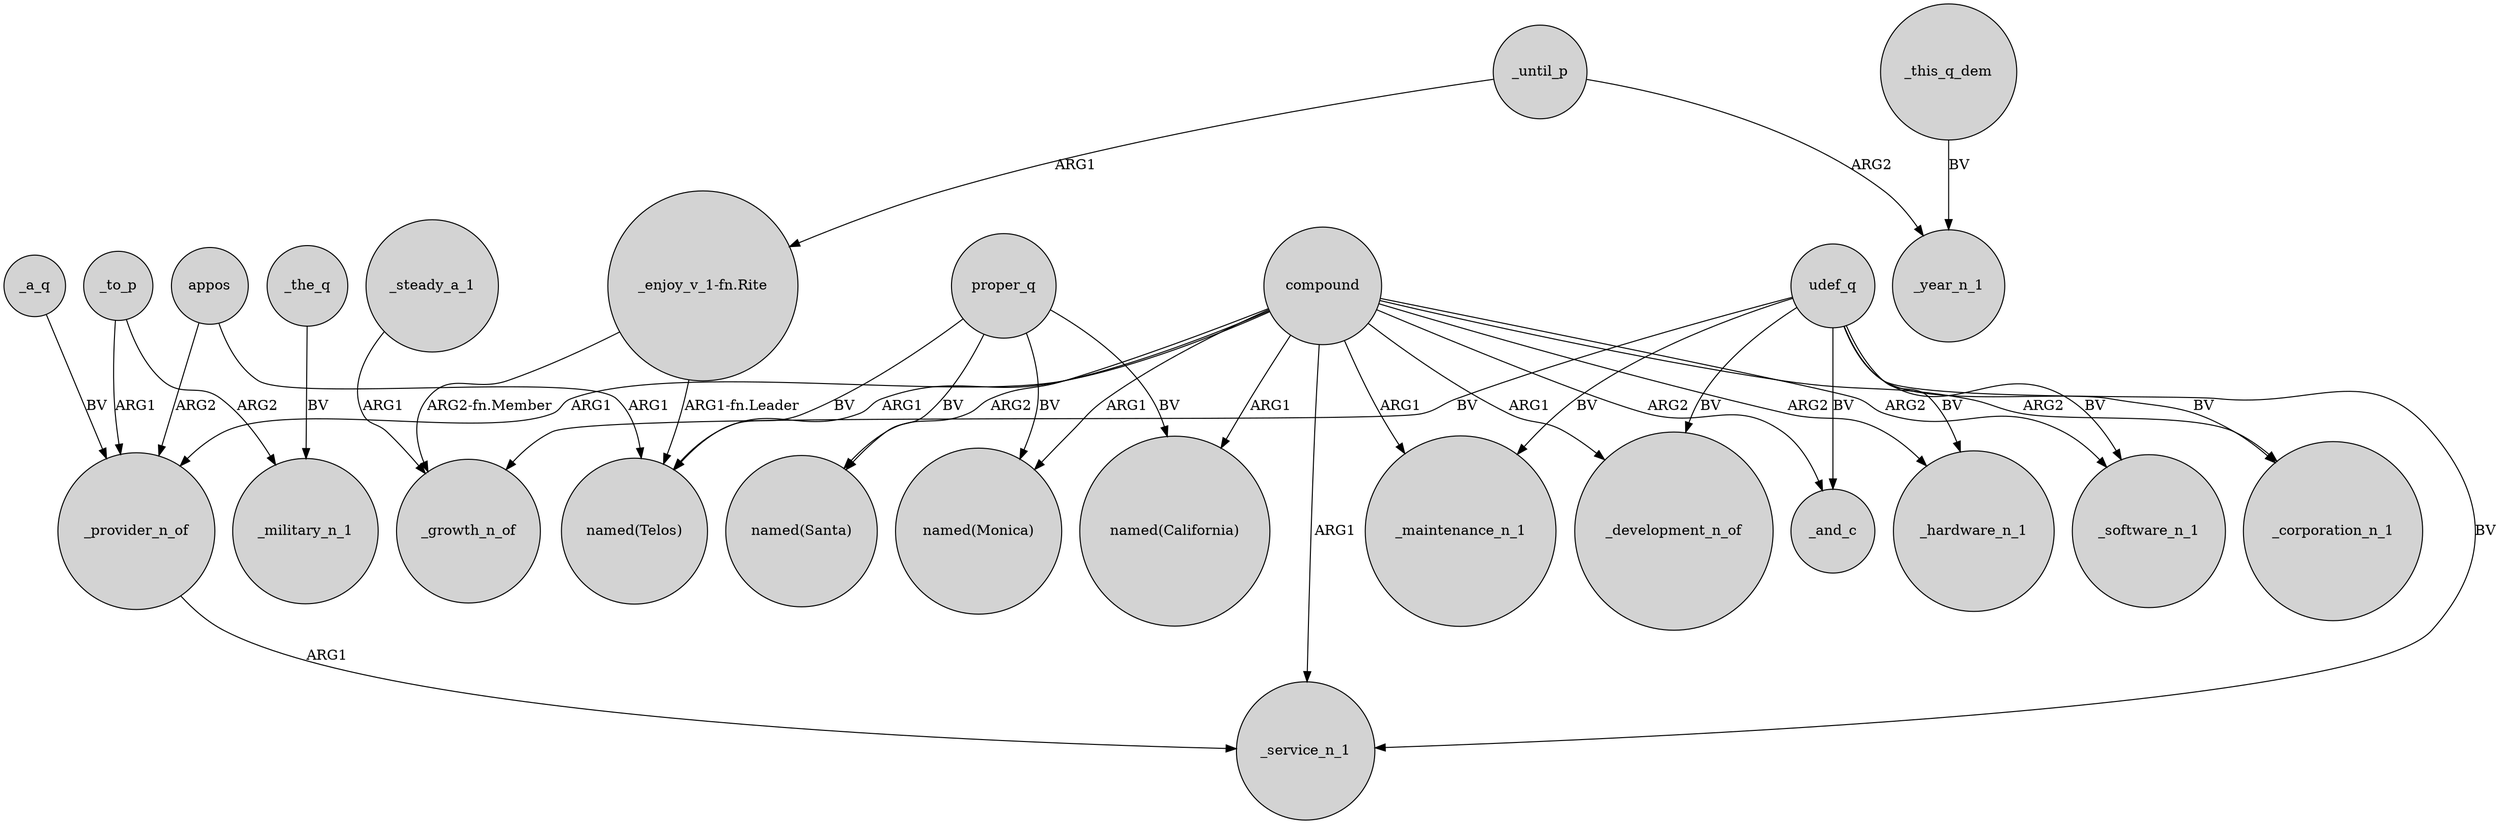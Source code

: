digraph {
	node [shape=circle style=filled]
	proper_q -> "named(Monica)" [label=BV]
	compound -> "named(Monica)" [label=ARG1]
	udef_q -> _service_n_1 [label=BV]
	_steady_a_1 -> _growth_n_of [label=ARG1]
	"_enjoy_v_1-fn.Rite" -> "named(Telos)" [label="ARG1-fn.Leader"]
	_until_p -> "_enjoy_v_1-fn.Rite" [label=ARG1]
	udef_q -> _and_c [label=BV]
	_to_p -> _military_n_1 [label=ARG2]
	compound -> "named(Santa)" [label=ARG2]
	compound -> _and_c [label=ARG2]
	appos -> _provider_n_of [label=ARG2]
	udef_q -> _development_n_of [label=BV]
	appos -> "named(Telos)" [label=ARG1]
	_a_q -> _provider_n_of [label=BV]
	udef_q -> _maintenance_n_1 [label=BV]
	compound -> _provider_n_of [label=ARG1]
	_to_p -> _provider_n_of [label=ARG1]
	_this_q_dem -> _year_n_1 [label=BV]
	compound -> "named(Telos)" [label=ARG1]
	compound -> _software_n_1 [label=ARG2]
	udef_q -> _growth_n_of [label=BV]
	compound -> _corporation_n_1 [label=ARG2]
	udef_q -> _corporation_n_1 [label=BV]
	proper_q -> "named(Telos)" [label=BV]
	compound -> "named(California)" [label=ARG1]
	_provider_n_of -> _service_n_1 [label=ARG1]
	compound -> _hardware_n_1 [label=ARG2]
	proper_q -> "named(Santa)" [label=BV]
	proper_q -> "named(California)" [label=BV]
	udef_q -> _software_n_1 [label=BV]
	compound -> _service_n_1 [label=ARG1]
	_until_p -> _year_n_1 [label=ARG2]
	_the_q -> _military_n_1 [label=BV]
	compound -> _development_n_of [label=ARG1]
	compound -> _maintenance_n_1 [label=ARG1]
	"_enjoy_v_1-fn.Rite" -> _growth_n_of [label="ARG2-fn.Member"]
	udef_q -> _hardware_n_1 [label=BV]
}
